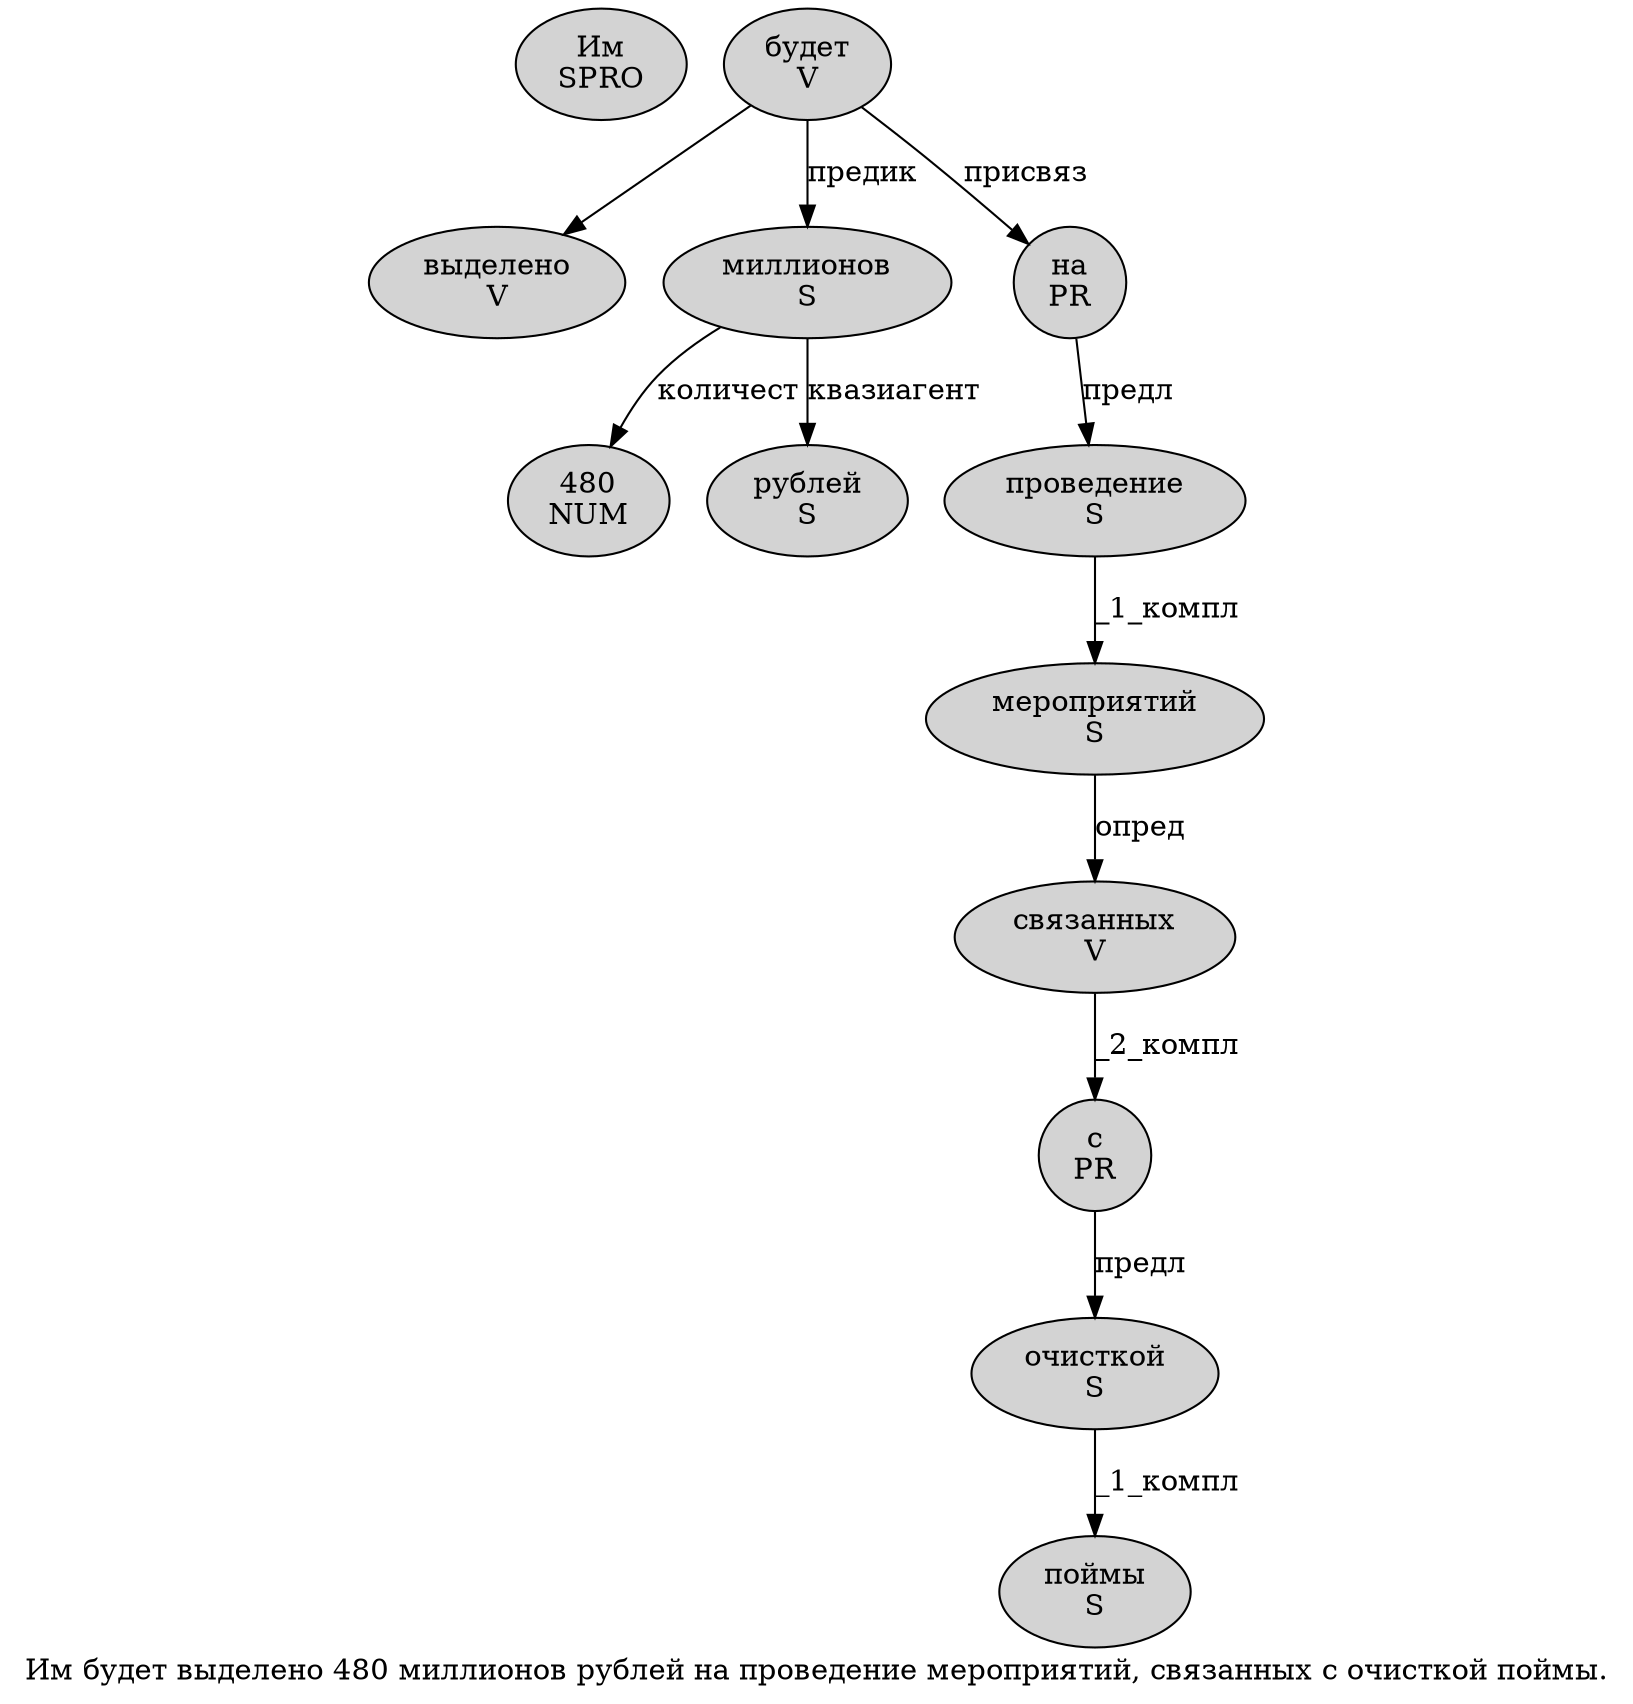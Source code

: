 digraph SENTENCE_1024 {
	graph [label="Им будет выделено 480 миллионов рублей на проведение мероприятий, связанных с очисткой поймы."]
	node [style=filled]
		0 [label="Им
SPRO" color="" fillcolor=lightgray penwidth=1 shape=ellipse]
		1 [label="будет
V" color="" fillcolor=lightgray penwidth=1 shape=ellipse]
		2 [label="выделено
V" color="" fillcolor=lightgray penwidth=1 shape=ellipse]
		3 [label="480
NUM" color="" fillcolor=lightgray penwidth=1 shape=ellipse]
		4 [label="миллионов
S" color="" fillcolor=lightgray penwidth=1 shape=ellipse]
		5 [label="рублей
S" color="" fillcolor=lightgray penwidth=1 shape=ellipse]
		6 [label="на
PR" color="" fillcolor=lightgray penwidth=1 shape=ellipse]
		7 [label="проведение
S" color="" fillcolor=lightgray penwidth=1 shape=ellipse]
		8 [label="мероприятий
S" color="" fillcolor=lightgray penwidth=1 shape=ellipse]
		10 [label="связанных
V" color="" fillcolor=lightgray penwidth=1 shape=ellipse]
		11 [label="с
PR" color="" fillcolor=lightgray penwidth=1 shape=ellipse]
		12 [label="очисткой
S" color="" fillcolor=lightgray penwidth=1 shape=ellipse]
		13 [label="поймы
S" color="" fillcolor=lightgray penwidth=1 shape=ellipse]
			4 -> 3 [label="количест"]
			4 -> 5 [label="квазиагент"]
			10 -> 11 [label="_2_компл"]
			12 -> 13 [label="_1_компл"]
			11 -> 12 [label="предл"]
			6 -> 7 [label="предл"]
			1 -> 2
			1 -> 4 [label="предик"]
			1 -> 6 [label="присвяз"]
			7 -> 8 [label="_1_компл"]
			8 -> 10 [label="опред"]
}